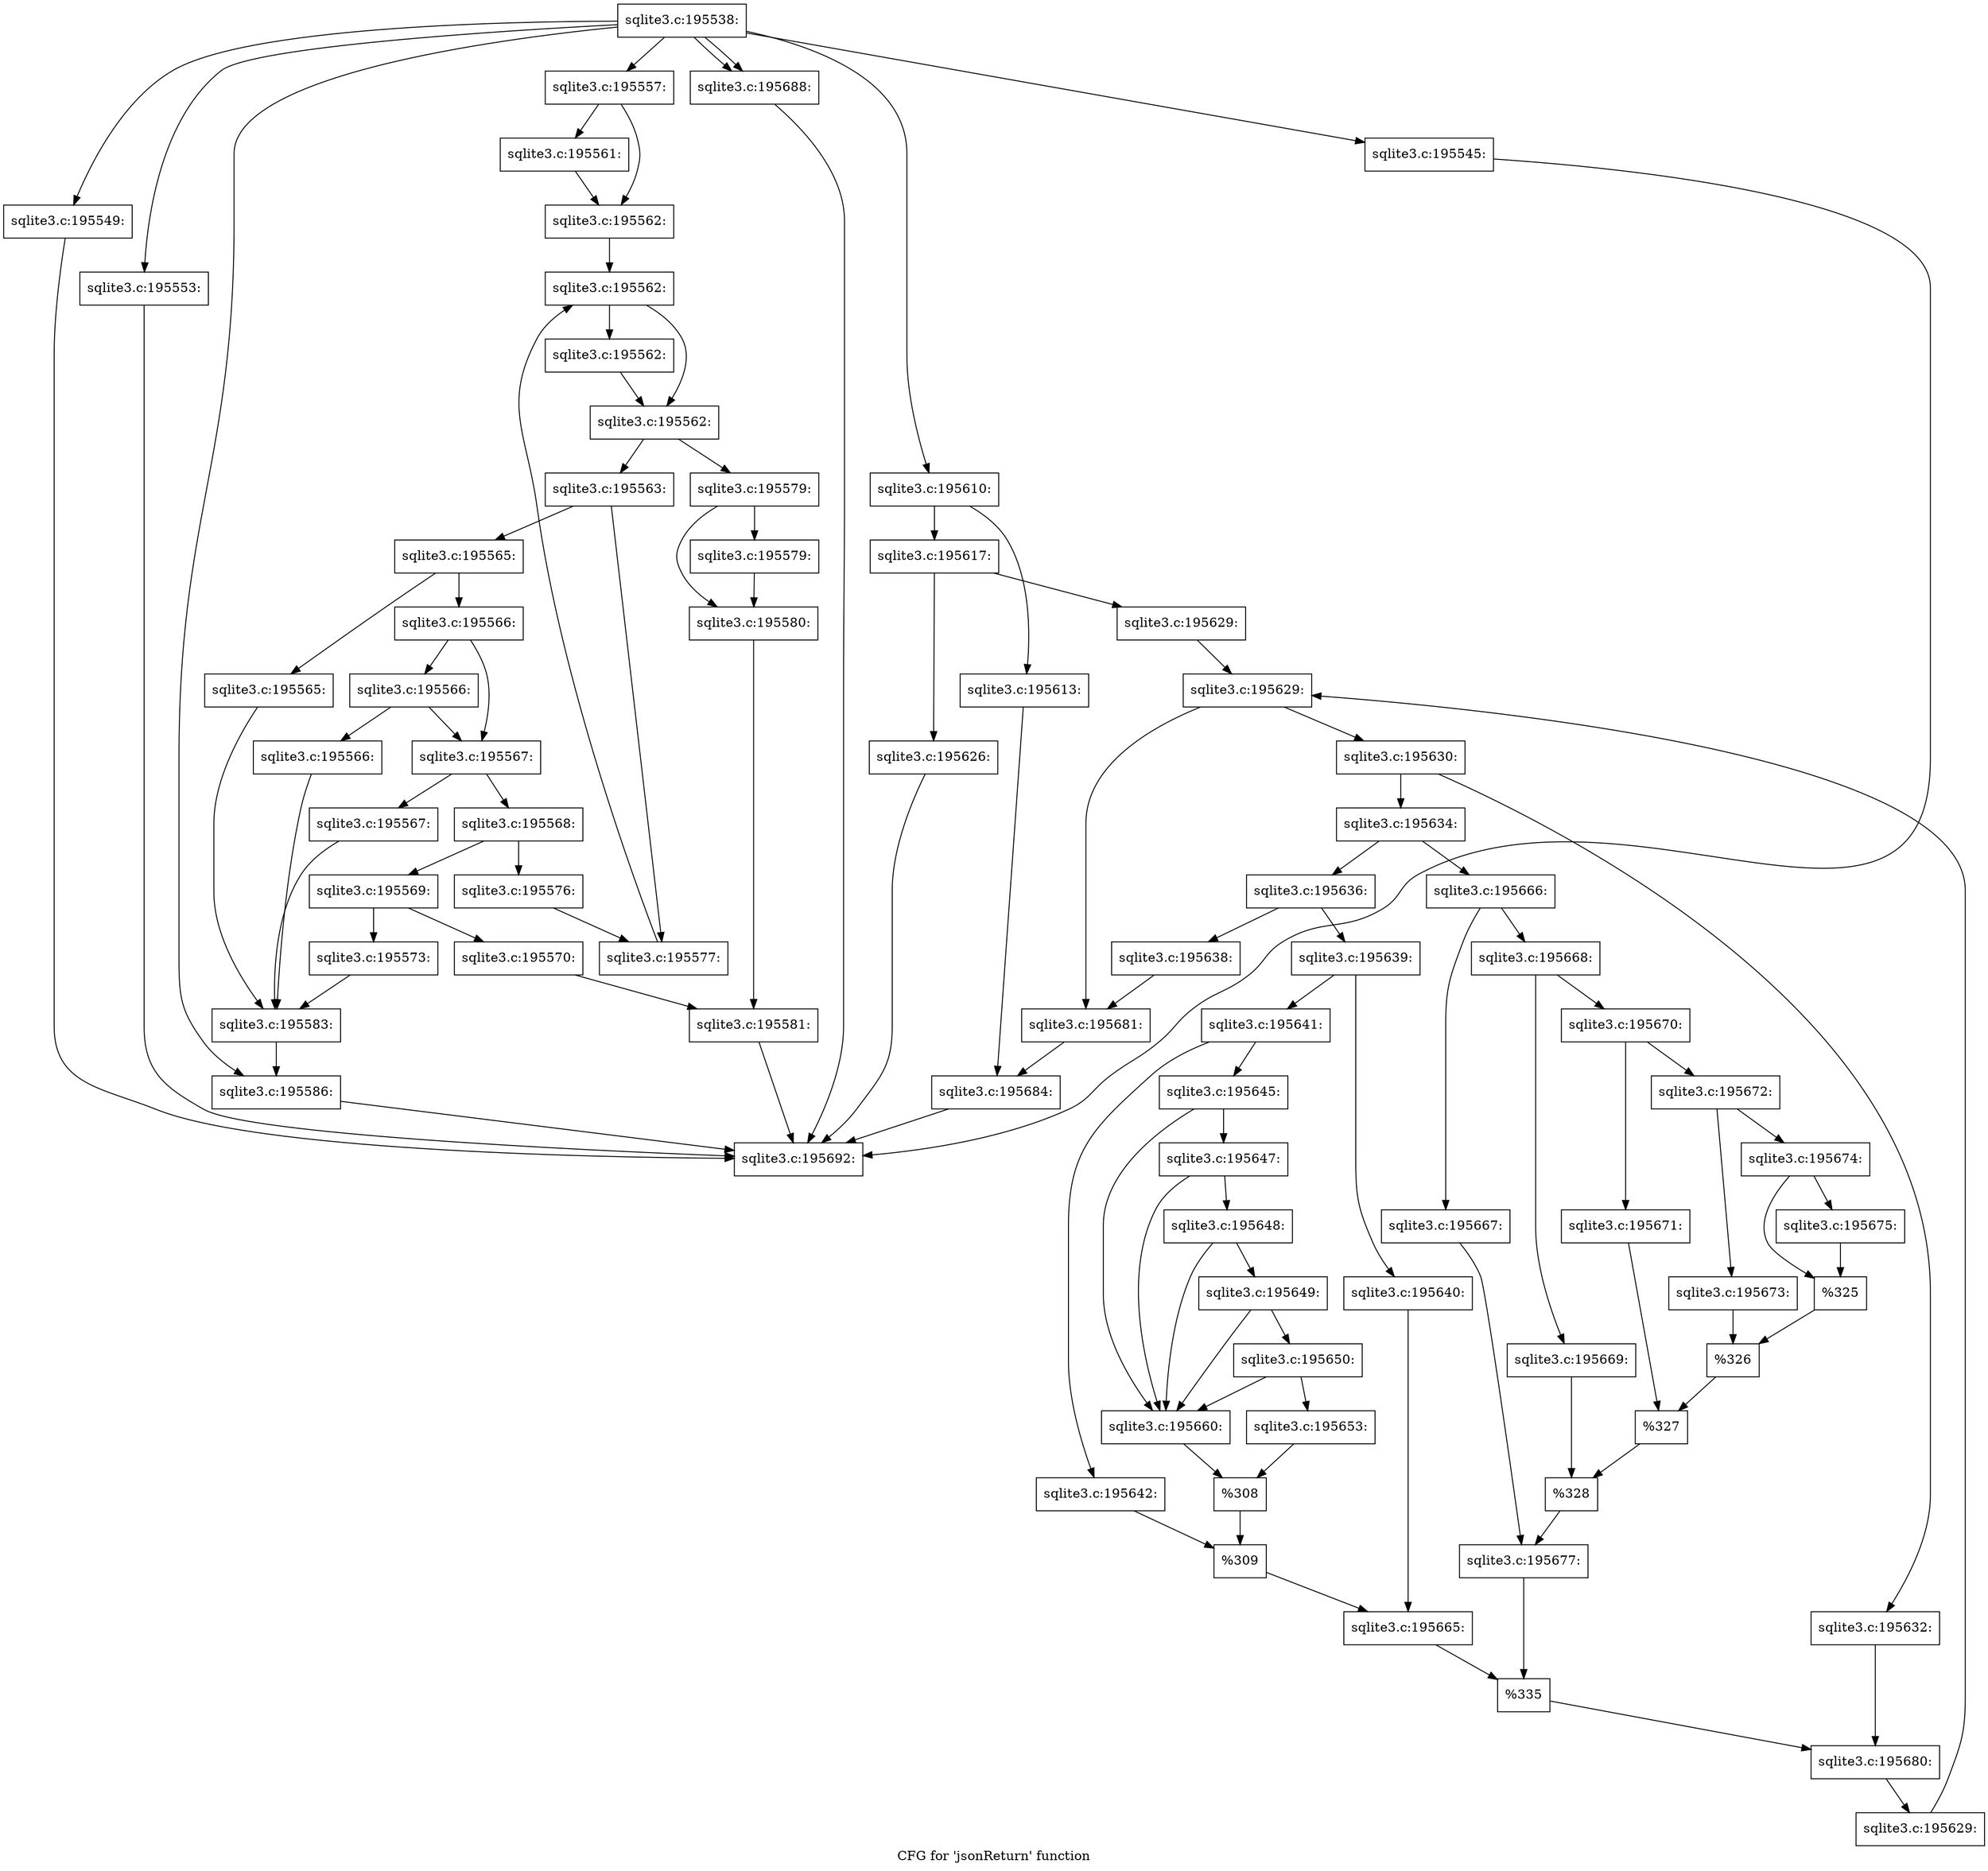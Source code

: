 digraph "CFG for 'jsonReturn' function" {
	label="CFG for 'jsonReturn' function";

	Node0x55c0fa887360 [shape=record,label="{sqlite3.c:195538:}"];
	Node0x55c0fa887360 -> Node0x55c0fa894c80;
	Node0x55c0fa887360 -> Node0x55c0fa895370;
	Node0x55c0fa887360 -> Node0x55c0fa8956f0;
	Node0x55c0fa887360 -> Node0x55c0fa895a70;
	Node0x55c0fa887360 -> Node0x55c0fa89cb10;
	Node0x55c0fa887360 -> Node0x55c0fa89dce0;
	Node0x55c0fa887360 -> Node0x55c0fa8aff90;
	Node0x55c0fa887360 -> Node0x55c0fa8aff90;
	Node0x55c0fa894c80 [shape=record,label="{sqlite3.c:195545:}"];
	Node0x55c0fa894c80 -> Node0x55c0fa894b40;
	Node0x55c0fa895370 [shape=record,label="{sqlite3.c:195549:}"];
	Node0x55c0fa895370 -> Node0x55c0fa894b40;
	Node0x55c0fa8956f0 [shape=record,label="{sqlite3.c:195553:}"];
	Node0x55c0fa8956f0 -> Node0x55c0fa894b40;
	Node0x55c0fa895a70 [shape=record,label="{sqlite3.c:195557:}"];
	Node0x55c0fa895a70 -> Node0x55c0fa896630;
	Node0x55c0fa895a70 -> Node0x55c0fa896680;
	Node0x55c0fa896630 [shape=record,label="{sqlite3.c:195561:}"];
	Node0x55c0fa896630 -> Node0x55c0fa896680;
	Node0x55c0fa896680 [shape=record,label="{sqlite3.c:195562:}"];
	Node0x55c0fa896680 -> Node0x55c0fa896e60;
	Node0x55c0fa896e60 [shape=record,label="{sqlite3.c:195562:}"];
	Node0x55c0fa896e60 -> Node0x55c0fa897090;
	Node0x55c0fa896e60 -> Node0x55c0fa897040;
	Node0x55c0fa897090 [shape=record,label="{sqlite3.c:195562:}"];
	Node0x55c0fa897090 -> Node0x55c0fa897040;
	Node0x55c0fa897040 [shape=record,label="{sqlite3.c:195562:}"];
	Node0x55c0fa897040 -> Node0x55c0fa8979d0;
	Node0x55c0fa897040 -> Node0x55c0fa896fc0;
	Node0x55c0fa8979d0 [shape=record,label="{sqlite3.c:195563:}"];
	Node0x55c0fa8979d0 -> Node0x55c0fa8982f0;
	Node0x55c0fa8979d0 -> Node0x55c0fa898340;
	Node0x55c0fa8982f0 [shape=record,label="{sqlite3.c:195565:}"];
	Node0x55c0fa8982f0 -> Node0x55c0fa8987b0;
	Node0x55c0fa8982f0 -> Node0x55c0fa898800;
	Node0x55c0fa8987b0 [shape=record,label="{sqlite3.c:195565:}"];
	Node0x55c0fa8987b0 -> Node0x55c0fa899330;
	Node0x55c0fa898800 [shape=record,label="{sqlite3.c:195566:}"];
	Node0x55c0fa898800 -> Node0x55c0fa8994f0;
	Node0x55c0fa898800 -> Node0x55c0fa8994a0;
	Node0x55c0fa8994f0 [shape=record,label="{sqlite3.c:195566:}"];
	Node0x55c0fa8994f0 -> Node0x55c0fa899450;
	Node0x55c0fa8994f0 -> Node0x55c0fa8994a0;
	Node0x55c0fa899450 [shape=record,label="{sqlite3.c:195566:}"];
	Node0x55c0fa899450 -> Node0x55c0fa899330;
	Node0x55c0fa8994a0 [shape=record,label="{sqlite3.c:195567:}"];
	Node0x55c0fa8994a0 -> Node0x55c0fa899ec0;
	Node0x55c0fa8994a0 -> Node0x55c0fa899f10;
	Node0x55c0fa899ec0 [shape=record,label="{sqlite3.c:195567:}"];
	Node0x55c0fa899ec0 -> Node0x55c0fa899330;
	Node0x55c0fa899f10 [shape=record,label="{sqlite3.c:195568:}"];
	Node0x55c0fa899f10 -> Node0x55c0fa89a310;
	Node0x55c0fa899f10 -> Node0x55c0fa89a360;
	Node0x55c0fa89a310 [shape=record,label="{sqlite3.c:195569:}"];
	Node0x55c0fa89a310 -> Node0x55c0fa89a770;
	Node0x55c0fa89a310 -> Node0x55c0fa89a810;
	Node0x55c0fa89a770 [shape=record,label="{sqlite3.c:195570:}"];
	Node0x55c0fa89a770 -> Node0x55c0fa89b040;
	Node0x55c0fa89a810 [shape=record,label="{sqlite3.c:195573:}"];
	Node0x55c0fa89a810 -> Node0x55c0fa899330;
	Node0x55c0fa89a360 [shape=record,label="{sqlite3.c:195576:}"];
	Node0x55c0fa89a360 -> Node0x55c0fa898340;
	Node0x55c0fa898340 [shape=record,label="{sqlite3.c:195577:}"];
	Node0x55c0fa898340 -> Node0x55c0fa896e60;
	Node0x55c0fa896fc0 [shape=record,label="{sqlite3.c:195579:}"];
	Node0x55c0fa896fc0 -> Node0x55c0fa89a7c0;
	Node0x55c0fa896fc0 -> Node0x55c0fa89bb60;
	Node0x55c0fa89a7c0 [shape=record,label="{sqlite3.c:195579:}"];
	Node0x55c0fa89a7c0 -> Node0x55c0fa89bb60;
	Node0x55c0fa89bb60 [shape=record,label="{sqlite3.c:195580:}"];
	Node0x55c0fa89bb60 -> Node0x55c0fa89b040;
	Node0x55c0fa89b040 [shape=record,label="{sqlite3.c:195581:}"];
	Node0x55c0fa89b040 -> Node0x55c0fa894b40;
	Node0x55c0fa899330 [shape=record,label="{sqlite3.c:195583:}"];
	Node0x55c0fa899330 -> Node0x55c0fa89cb10;
	Node0x55c0fa89cb10 [shape=record,label="{sqlite3.c:195586:}"];
	Node0x55c0fa89cb10 -> Node0x55c0fa894b40;
	Node0x55c0fa89dce0 [shape=record,label="{sqlite3.c:195610:}"];
	Node0x55c0fa89dce0 -> Node0x55c0fa89de70;
	Node0x55c0fa89dce0 -> Node0x55c0fa89df10;
	Node0x55c0fa89de70 [shape=record,label="{sqlite3.c:195613:}"];
	Node0x55c0fa89de70 -> Node0x55c0fa89dec0;
	Node0x55c0fa89df10 [shape=record,label="{sqlite3.c:195617:}"];
	Node0x55c0fa89df10 -> Node0x55c0fa8a07f0;
	Node0x55c0fa89df10 -> Node0x55c0fa8a0840;
	Node0x55c0fa8a07f0 [shape=record,label="{sqlite3.c:195626:}"];
	Node0x55c0fa8a07f0 -> Node0x55c0fa894b40;
	Node0x55c0fa8a0840 [shape=record,label="{sqlite3.c:195629:}"];
	Node0x55c0fa8a0840 -> Node0x55c0fa8a1110;
	Node0x55c0fa8a1110 [shape=record,label="{sqlite3.c:195629:}"];
	Node0x55c0fa8a1110 -> Node0x55c0fa8a1330;
	Node0x55c0fa8a1110 -> Node0x55c0fa8a0e10;
	Node0x55c0fa8a1330 [shape=record,label="{sqlite3.c:195630:}"];
	Node0x55c0fa8a1330 -> Node0x55c0fa8a1e70;
	Node0x55c0fa8a1330 -> Node0x55c0fa8a1f10;
	Node0x55c0fa8a1e70 [shape=record,label="{sqlite3.c:195632:}"];
	Node0x55c0fa8a1e70 -> Node0x55c0fa8a1ec0;
	Node0x55c0fa8a1f10 [shape=record,label="{sqlite3.c:195634:}"];
	Node0x55c0fa8a1f10 -> Node0x55c0fa8a2e60;
	Node0x55c0fa8a1f10 -> Node0x55c0fa8a2f00;
	Node0x55c0fa8a2e60 [shape=record,label="{sqlite3.c:195636:}"];
	Node0x55c0fa8a2e60 -> Node0x55c0f6de5460;
	Node0x55c0fa8a2e60 -> Node0x55c0fa8a3c20;
	Node0x55c0f6de5460 [shape=record,label="{sqlite3.c:195638:}"];
	Node0x55c0f6de5460 -> Node0x55c0fa8a0e10;
	Node0x55c0fa8a3c20 [shape=record,label="{sqlite3.c:195639:}"];
	Node0x55c0fa8a3c20 -> Node0x55c0fa8a4280;
	Node0x55c0fa8a3c20 -> Node0x55c0fa8a4320;
	Node0x55c0fa8a4280 [shape=record,label="{sqlite3.c:195640:}"];
	Node0x55c0fa8a4280 -> Node0x55c0fa8a42d0;
	Node0x55c0fa8a4320 [shape=record,label="{sqlite3.c:195641:}"];
	Node0x55c0fa8a4320 -> Node0x55c0fa8a4cc0;
	Node0x55c0fa8a4320 -> Node0x55c0fa8a4d60;
	Node0x55c0fa8a4cc0 [shape=record,label="{sqlite3.c:195642:}"];
	Node0x55c0fa8a4cc0 -> Node0x55c0fa8a4d10;
	Node0x55c0fa8a4d60 [shape=record,label="{sqlite3.c:195645:}"];
	Node0x55c0fa8a4d60 -> Node0x55c0fa8a6700;
	Node0x55c0fa8a4d60 -> Node0x55c0fa8a6530;
	Node0x55c0fa8a6700 [shape=record,label="{sqlite3.c:195647:}"];
	Node0x55c0fa8a6700 -> Node0x55c0fa8a6680;
	Node0x55c0fa8a6700 -> Node0x55c0fa8a6530;
	Node0x55c0fa8a6680 [shape=record,label="{sqlite3.c:195648:}"];
	Node0x55c0fa8a6680 -> Node0x55c0fa8a6600;
	Node0x55c0fa8a6680 -> Node0x55c0fa8a6530;
	Node0x55c0fa8a6600 [shape=record,label="{sqlite3.c:195649:}"];
	Node0x55c0fa8a6600 -> Node0x55c0fa8a6580;
	Node0x55c0fa8a6600 -> Node0x55c0fa8a6530;
	Node0x55c0fa8a6580 [shape=record,label="{sqlite3.c:195650:}"];
	Node0x55c0fa8a6580 -> Node0x55c0fa8a6490;
	Node0x55c0fa8a6580 -> Node0x55c0fa8a6530;
	Node0x55c0fa8a6490 [shape=record,label="{sqlite3.c:195653:}"];
	Node0x55c0fa8a6490 -> Node0x55c0fa8a64e0;
	Node0x55c0fa8a6530 [shape=record,label="{sqlite3.c:195660:}"];
	Node0x55c0fa8a6530 -> Node0x55c0fa8a64e0;
	Node0x55c0fa8a64e0 [shape=record,label="{%308}"];
	Node0x55c0fa8a64e0 -> Node0x55c0fa8a4d10;
	Node0x55c0fa8a4d10 [shape=record,label="{%309}"];
	Node0x55c0fa8a4d10 -> Node0x55c0fa8a42d0;
	Node0x55c0fa8a42d0 [shape=record,label="{sqlite3.c:195665:}"];
	Node0x55c0fa8a42d0 -> Node0x55c0fa8a2eb0;
	Node0x55c0fa8a2f00 [shape=record,label="{sqlite3.c:195666:}"];
	Node0x55c0fa8a2f00 -> Node0x55c0fa8aca00;
	Node0x55c0fa8a2f00 -> Node0x55c0fa8acaa0;
	Node0x55c0fa8aca00 [shape=record,label="{sqlite3.c:195667:}"];
	Node0x55c0fa8aca00 -> Node0x55c0fa8aca50;
	Node0x55c0fa8acaa0 [shape=record,label="{sqlite3.c:195668:}"];
	Node0x55c0fa8acaa0 -> Node0x55c0fa8ad0a0;
	Node0x55c0fa8acaa0 -> Node0x55c0fa8ad140;
	Node0x55c0fa8ad0a0 [shape=record,label="{sqlite3.c:195669:}"];
	Node0x55c0fa8ad0a0 -> Node0x55c0fa8ad0f0;
	Node0x55c0fa8ad140 [shape=record,label="{sqlite3.c:195670:}"];
	Node0x55c0fa8ad140 -> Node0x55c0fa8ad740;
	Node0x55c0fa8ad140 -> Node0x55c0fa8ad7e0;
	Node0x55c0fa8ad740 [shape=record,label="{sqlite3.c:195671:}"];
	Node0x55c0fa8ad740 -> Node0x55c0fa8ad790;
	Node0x55c0fa8ad7e0 [shape=record,label="{sqlite3.c:195672:}"];
	Node0x55c0fa8ad7e0 -> Node0x55c0fa8adde0;
	Node0x55c0fa8ad7e0 -> Node0x55c0fa8ade80;
	Node0x55c0fa8adde0 [shape=record,label="{sqlite3.c:195673:}"];
	Node0x55c0fa8adde0 -> Node0x55c0fa8ade30;
	Node0x55c0fa8ade80 [shape=record,label="{sqlite3.c:195674:}"];
	Node0x55c0fa8ade80 -> Node0x55c0fa8ae480;
	Node0x55c0fa8ade80 -> Node0x55c0fa8ae4d0;
	Node0x55c0fa8ae480 [shape=record,label="{sqlite3.c:195675:}"];
	Node0x55c0fa8ae480 -> Node0x55c0fa8ae4d0;
	Node0x55c0fa8ae4d0 [shape=record,label="{%325}"];
	Node0x55c0fa8ae4d0 -> Node0x55c0fa8ade30;
	Node0x55c0fa8ade30 [shape=record,label="{%326}"];
	Node0x55c0fa8ade30 -> Node0x55c0fa8ad790;
	Node0x55c0fa8ad790 [shape=record,label="{%327}"];
	Node0x55c0fa8ad790 -> Node0x55c0fa8ad0f0;
	Node0x55c0fa8ad0f0 [shape=record,label="{%328}"];
	Node0x55c0fa8ad0f0 -> Node0x55c0fa8aca50;
	Node0x55c0fa8aca50 [shape=record,label="{sqlite3.c:195677:}"];
	Node0x55c0fa8aca50 -> Node0x55c0fa8a2eb0;
	Node0x55c0fa8a2eb0 [shape=record,label="{%335}"];
	Node0x55c0fa8a2eb0 -> Node0x55c0fa8a1ec0;
	Node0x55c0fa8a1ec0 [shape=record,label="{sqlite3.c:195680:}"];
	Node0x55c0fa8a1ec0 -> Node0x55c0fa8a12a0;
	Node0x55c0fa8a12a0 [shape=record,label="{sqlite3.c:195629:}"];
	Node0x55c0fa8a12a0 -> Node0x55c0fa8a1110;
	Node0x55c0fa8a0e10 [shape=record,label="{sqlite3.c:195681:}"];
	Node0x55c0fa8a0e10 -> Node0x55c0fa89dec0;
	Node0x55c0fa89dec0 [shape=record,label="{sqlite3.c:195684:}"];
	Node0x55c0fa89dec0 -> Node0x55c0fa894b40;
	Node0x55c0fa8aff90 [shape=record,label="{sqlite3.c:195688:}"];
	Node0x55c0fa8aff90 -> Node0x55c0fa894b40;
	Node0x55c0fa894b40 [shape=record,label="{sqlite3.c:195692:}"];
}
